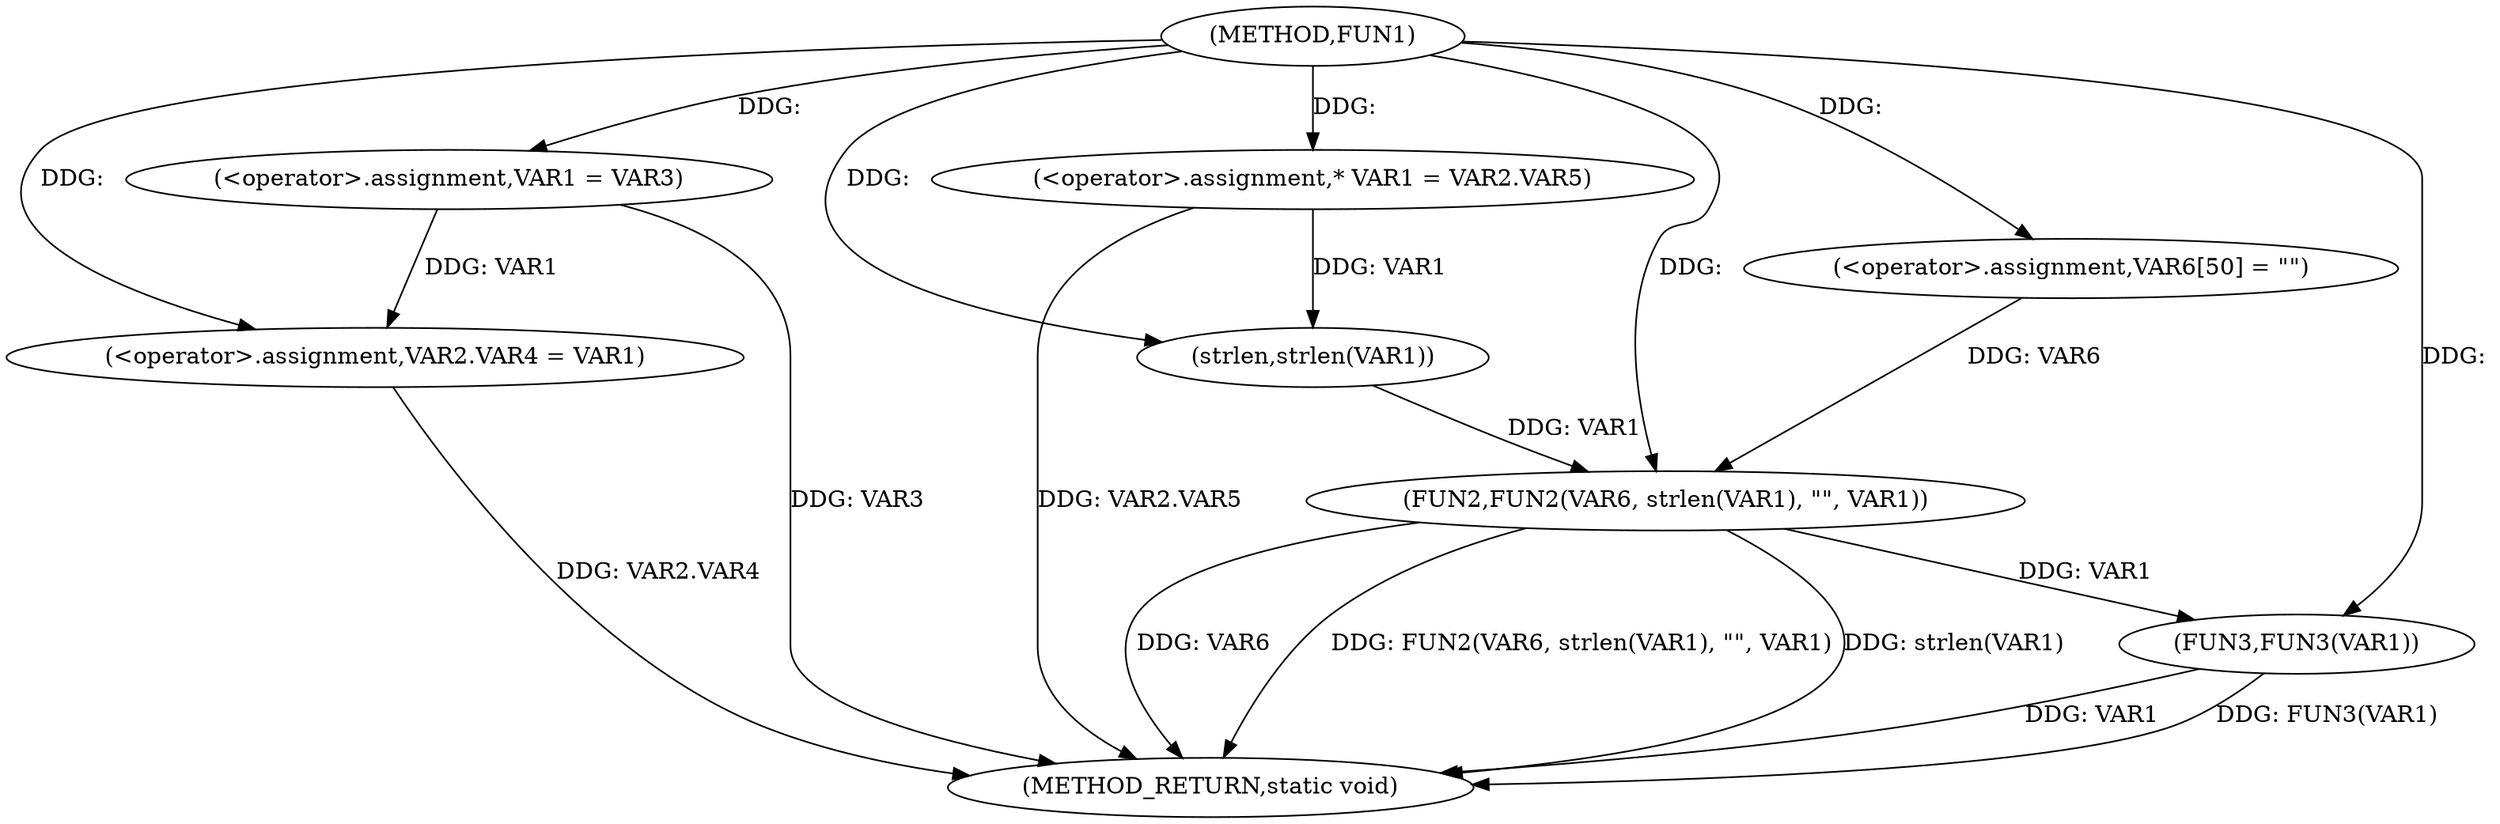 digraph FUN1 {  
"1000100" [label = "(METHOD,FUN1)" ]
"1000133" [label = "(METHOD_RETURN,static void)" ]
"1000105" [label = "(<operator>.assignment,VAR1 = VAR3)" ]
"1000108" [label = "(<operator>.assignment,VAR2.VAR4 = VAR1)" ]
"1000115" [label = "(<operator>.assignment,* VAR1 = VAR2.VAR5)" ]
"1000122" [label = "(<operator>.assignment,VAR6[50] = \"\")" ]
"1000125" [label = "(FUN2,FUN2(VAR6, strlen(VAR1), \"\", VAR1))" ]
"1000127" [label = "(strlen,strlen(VAR1))" ]
"1000131" [label = "(FUN3,FUN3(VAR1))" ]
  "1000115" -> "1000133"  [ label = "DDG: VAR2.VAR5"] 
  "1000125" -> "1000133"  [ label = "DDG: VAR6"] 
  "1000125" -> "1000133"  [ label = "DDG: FUN2(VAR6, strlen(VAR1), \"\", VAR1)"] 
  "1000105" -> "1000133"  [ label = "DDG: VAR3"] 
  "1000131" -> "1000133"  [ label = "DDG: VAR1"] 
  "1000125" -> "1000133"  [ label = "DDG: strlen(VAR1)"] 
  "1000108" -> "1000133"  [ label = "DDG: VAR2.VAR4"] 
  "1000131" -> "1000133"  [ label = "DDG: FUN3(VAR1)"] 
  "1000100" -> "1000105"  [ label = "DDG: "] 
  "1000105" -> "1000108"  [ label = "DDG: VAR1"] 
  "1000100" -> "1000108"  [ label = "DDG: "] 
  "1000100" -> "1000115"  [ label = "DDG: "] 
  "1000100" -> "1000122"  [ label = "DDG: "] 
  "1000122" -> "1000125"  [ label = "DDG: VAR6"] 
  "1000100" -> "1000125"  [ label = "DDG: "] 
  "1000127" -> "1000125"  [ label = "DDG: VAR1"] 
  "1000115" -> "1000127"  [ label = "DDG: VAR1"] 
  "1000100" -> "1000127"  [ label = "DDG: "] 
  "1000125" -> "1000131"  [ label = "DDG: VAR1"] 
  "1000100" -> "1000131"  [ label = "DDG: "] 
}
